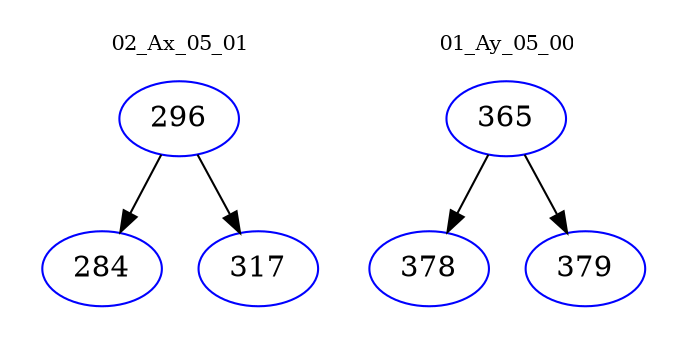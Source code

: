 digraph{
subgraph cluster_0 {
color = white
label = "02_Ax_05_01";
fontsize=10;
T0_296 [label="296", color="blue"]
T0_296 -> T0_284 [color="black"]
T0_284 [label="284", color="blue"]
T0_296 -> T0_317 [color="black"]
T0_317 [label="317", color="blue"]
}
subgraph cluster_1 {
color = white
label = "01_Ay_05_00";
fontsize=10;
T1_365 [label="365", color="blue"]
T1_365 -> T1_378 [color="black"]
T1_378 [label="378", color="blue"]
T1_365 -> T1_379 [color="black"]
T1_379 [label="379", color="blue"]
}
}
